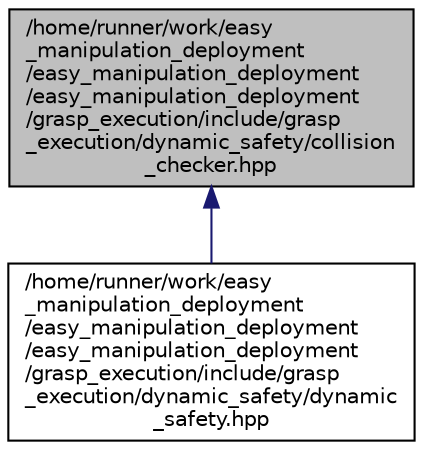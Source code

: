 digraph "/home/runner/work/easy_manipulation_deployment/easy_manipulation_deployment/easy_manipulation_deployment/grasp_execution/include/grasp_execution/dynamic_safety/collision_checker.hpp"
{
 // LATEX_PDF_SIZE
  edge [fontname="Helvetica",fontsize="10",labelfontname="Helvetica",labelfontsize="10"];
  node [fontname="Helvetica",fontsize="10",shape=record];
  Node1 [label="/home/runner/work/easy\l_manipulation_deployment\l/easy_manipulation_deployment\l/easy_manipulation_deployment\l/grasp_execution/include/grasp\l_execution/dynamic_safety/collision\l_checker.hpp",height=0.2,width=0.4,color="black", fillcolor="grey75", style="filled", fontcolor="black",tooltip=" "];
  Node1 -> Node2 [dir="back",color="midnightblue",fontsize="10",style="solid",fontname="Helvetica"];
  Node2 [label="/home/runner/work/easy\l_manipulation_deployment\l/easy_manipulation_deployment\l/easy_manipulation_deployment\l/grasp_execution/include/grasp\l_execution/dynamic_safety/dynamic\l_safety.hpp",height=0.2,width=0.4,color="black", fillcolor="white", style="filled",URL="$dynamic__safety_8hpp.html",tooltip=" "];
}
